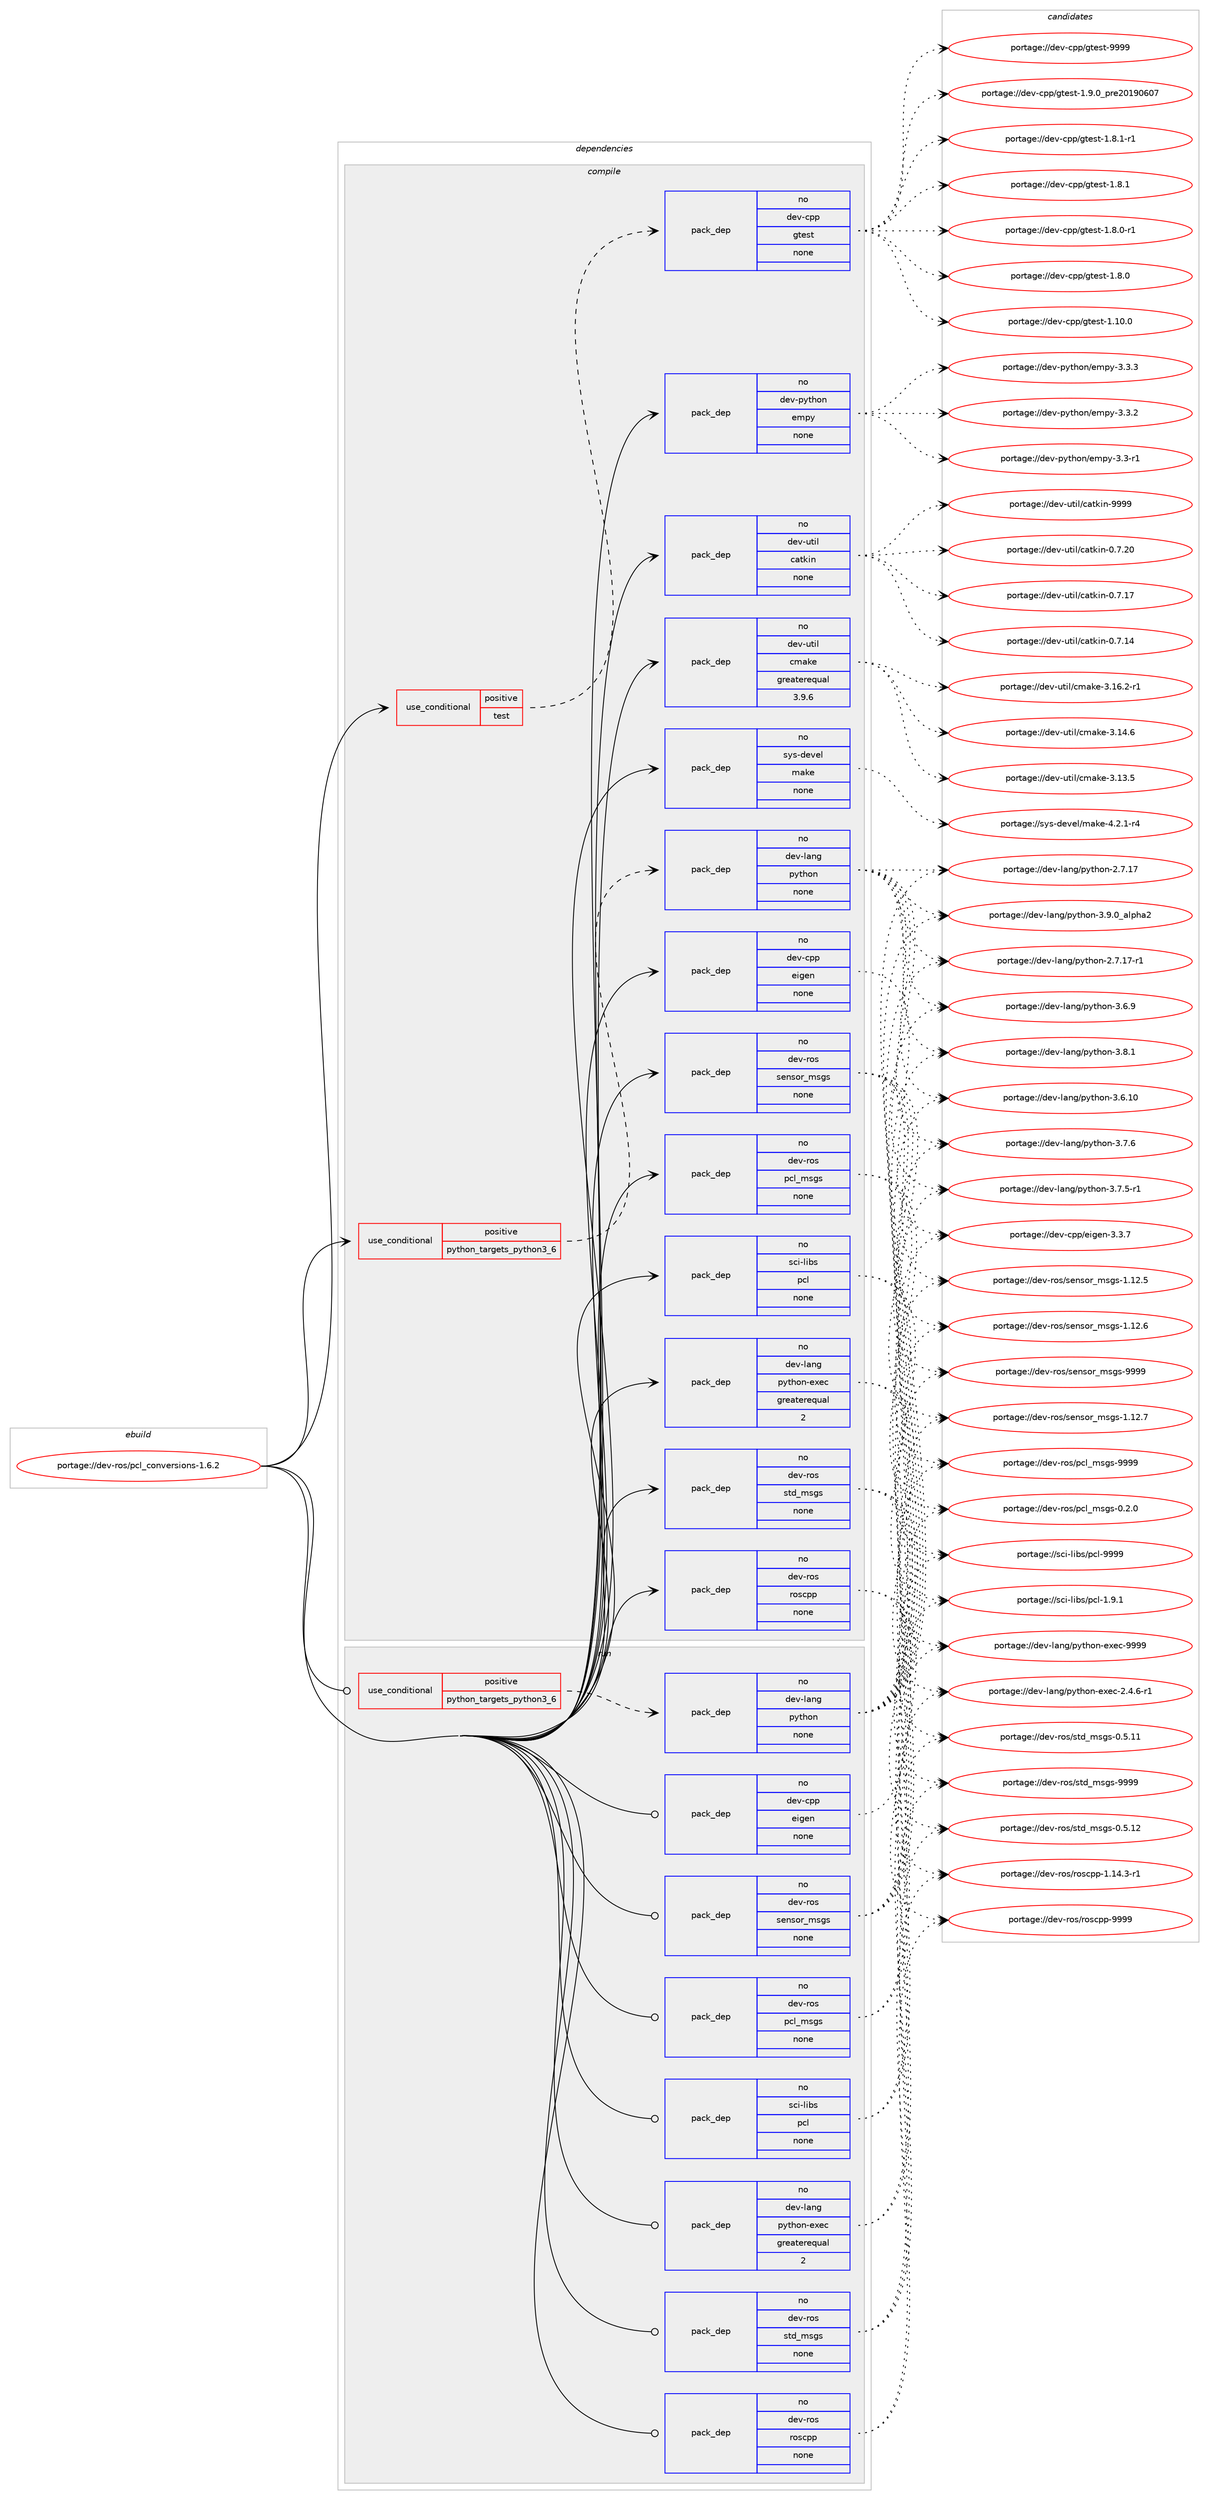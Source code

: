 digraph prolog {

# *************
# Graph options
# *************

newrank=true;
concentrate=true;
compound=true;
graph [rankdir=LR,fontname=Helvetica,fontsize=10,ranksep=1.5];#, ranksep=2.5, nodesep=0.2];
edge  [arrowhead=vee];
node  [fontname=Helvetica,fontsize=10];

# **********
# The ebuild
# **********

subgraph cluster_leftcol {
color=gray;
rank=same;
label=<<i>ebuild</i>>;
id [label="portage://dev-ros/pcl_conversions-1.6.2", color=red, width=4, href="../dev-ros/pcl_conversions-1.6.2.svg"];
}

# ****************
# The dependencies
# ****************

subgraph cluster_midcol {
color=gray;
label=<<i>dependencies</i>>;
subgraph cluster_compile {
fillcolor="#eeeeee";
style=filled;
label=<<i>compile</i>>;
subgraph cond99124 {
dependency394391 [label=<<TABLE BORDER="0" CELLBORDER="1" CELLSPACING="0" CELLPADDING="4"><TR><TD ROWSPAN="3" CELLPADDING="10">use_conditional</TD></TR><TR><TD>positive</TD></TR><TR><TD>python_targets_python3_6</TD></TR></TABLE>>, shape=none, color=red];
subgraph pack290414 {
dependency394392 [label=<<TABLE BORDER="0" CELLBORDER="1" CELLSPACING="0" CELLPADDING="4" WIDTH="220"><TR><TD ROWSPAN="6" CELLPADDING="30">pack_dep</TD></TR><TR><TD WIDTH="110">no</TD></TR><TR><TD>dev-lang</TD></TR><TR><TD>python</TD></TR><TR><TD>none</TD></TR><TR><TD></TD></TR></TABLE>>, shape=none, color=blue];
}
dependency394391:e -> dependency394392:w [weight=20,style="dashed",arrowhead="vee"];
}
id:e -> dependency394391:w [weight=20,style="solid",arrowhead="vee"];
subgraph cond99125 {
dependency394393 [label=<<TABLE BORDER="0" CELLBORDER="1" CELLSPACING="0" CELLPADDING="4"><TR><TD ROWSPAN="3" CELLPADDING="10">use_conditional</TD></TR><TR><TD>positive</TD></TR><TR><TD>test</TD></TR></TABLE>>, shape=none, color=red];
subgraph pack290415 {
dependency394394 [label=<<TABLE BORDER="0" CELLBORDER="1" CELLSPACING="0" CELLPADDING="4" WIDTH="220"><TR><TD ROWSPAN="6" CELLPADDING="30">pack_dep</TD></TR><TR><TD WIDTH="110">no</TD></TR><TR><TD>dev-cpp</TD></TR><TR><TD>gtest</TD></TR><TR><TD>none</TD></TR><TR><TD></TD></TR></TABLE>>, shape=none, color=blue];
}
dependency394393:e -> dependency394394:w [weight=20,style="dashed",arrowhead="vee"];
}
id:e -> dependency394393:w [weight=20,style="solid",arrowhead="vee"];
subgraph pack290416 {
dependency394395 [label=<<TABLE BORDER="0" CELLBORDER="1" CELLSPACING="0" CELLPADDING="4" WIDTH="220"><TR><TD ROWSPAN="6" CELLPADDING="30">pack_dep</TD></TR><TR><TD WIDTH="110">no</TD></TR><TR><TD>dev-cpp</TD></TR><TR><TD>eigen</TD></TR><TR><TD>none</TD></TR><TR><TD></TD></TR></TABLE>>, shape=none, color=blue];
}
id:e -> dependency394395:w [weight=20,style="solid",arrowhead="vee"];
subgraph pack290417 {
dependency394396 [label=<<TABLE BORDER="0" CELLBORDER="1" CELLSPACING="0" CELLPADDING="4" WIDTH="220"><TR><TD ROWSPAN="6" CELLPADDING="30">pack_dep</TD></TR><TR><TD WIDTH="110">no</TD></TR><TR><TD>dev-lang</TD></TR><TR><TD>python-exec</TD></TR><TR><TD>greaterequal</TD></TR><TR><TD>2</TD></TR></TABLE>>, shape=none, color=blue];
}
id:e -> dependency394396:w [weight=20,style="solid",arrowhead="vee"];
subgraph pack290418 {
dependency394397 [label=<<TABLE BORDER="0" CELLBORDER="1" CELLSPACING="0" CELLPADDING="4" WIDTH="220"><TR><TD ROWSPAN="6" CELLPADDING="30">pack_dep</TD></TR><TR><TD WIDTH="110">no</TD></TR><TR><TD>dev-python</TD></TR><TR><TD>empy</TD></TR><TR><TD>none</TD></TR><TR><TD></TD></TR></TABLE>>, shape=none, color=blue];
}
id:e -> dependency394397:w [weight=20,style="solid",arrowhead="vee"];
subgraph pack290419 {
dependency394398 [label=<<TABLE BORDER="0" CELLBORDER="1" CELLSPACING="0" CELLPADDING="4" WIDTH="220"><TR><TD ROWSPAN="6" CELLPADDING="30">pack_dep</TD></TR><TR><TD WIDTH="110">no</TD></TR><TR><TD>dev-ros</TD></TR><TR><TD>pcl_msgs</TD></TR><TR><TD>none</TD></TR><TR><TD></TD></TR></TABLE>>, shape=none, color=blue];
}
id:e -> dependency394398:w [weight=20,style="solid",arrowhead="vee"];
subgraph pack290420 {
dependency394399 [label=<<TABLE BORDER="0" CELLBORDER="1" CELLSPACING="0" CELLPADDING="4" WIDTH="220"><TR><TD ROWSPAN="6" CELLPADDING="30">pack_dep</TD></TR><TR><TD WIDTH="110">no</TD></TR><TR><TD>dev-ros</TD></TR><TR><TD>roscpp</TD></TR><TR><TD>none</TD></TR><TR><TD></TD></TR></TABLE>>, shape=none, color=blue];
}
id:e -> dependency394399:w [weight=20,style="solid",arrowhead="vee"];
subgraph pack290421 {
dependency394400 [label=<<TABLE BORDER="0" CELLBORDER="1" CELLSPACING="0" CELLPADDING="4" WIDTH="220"><TR><TD ROWSPAN="6" CELLPADDING="30">pack_dep</TD></TR><TR><TD WIDTH="110">no</TD></TR><TR><TD>dev-ros</TD></TR><TR><TD>sensor_msgs</TD></TR><TR><TD>none</TD></TR><TR><TD></TD></TR></TABLE>>, shape=none, color=blue];
}
id:e -> dependency394400:w [weight=20,style="solid",arrowhead="vee"];
subgraph pack290422 {
dependency394401 [label=<<TABLE BORDER="0" CELLBORDER="1" CELLSPACING="0" CELLPADDING="4" WIDTH="220"><TR><TD ROWSPAN="6" CELLPADDING="30">pack_dep</TD></TR><TR><TD WIDTH="110">no</TD></TR><TR><TD>dev-ros</TD></TR><TR><TD>std_msgs</TD></TR><TR><TD>none</TD></TR><TR><TD></TD></TR></TABLE>>, shape=none, color=blue];
}
id:e -> dependency394401:w [weight=20,style="solid",arrowhead="vee"];
subgraph pack290423 {
dependency394402 [label=<<TABLE BORDER="0" CELLBORDER="1" CELLSPACING="0" CELLPADDING="4" WIDTH="220"><TR><TD ROWSPAN="6" CELLPADDING="30">pack_dep</TD></TR><TR><TD WIDTH="110">no</TD></TR><TR><TD>dev-util</TD></TR><TR><TD>catkin</TD></TR><TR><TD>none</TD></TR><TR><TD></TD></TR></TABLE>>, shape=none, color=blue];
}
id:e -> dependency394402:w [weight=20,style="solid",arrowhead="vee"];
subgraph pack290424 {
dependency394403 [label=<<TABLE BORDER="0" CELLBORDER="1" CELLSPACING="0" CELLPADDING="4" WIDTH="220"><TR><TD ROWSPAN="6" CELLPADDING="30">pack_dep</TD></TR><TR><TD WIDTH="110">no</TD></TR><TR><TD>dev-util</TD></TR><TR><TD>cmake</TD></TR><TR><TD>greaterequal</TD></TR><TR><TD>3.9.6</TD></TR></TABLE>>, shape=none, color=blue];
}
id:e -> dependency394403:w [weight=20,style="solid",arrowhead="vee"];
subgraph pack290425 {
dependency394404 [label=<<TABLE BORDER="0" CELLBORDER="1" CELLSPACING="0" CELLPADDING="4" WIDTH="220"><TR><TD ROWSPAN="6" CELLPADDING="30">pack_dep</TD></TR><TR><TD WIDTH="110">no</TD></TR><TR><TD>sci-libs</TD></TR><TR><TD>pcl</TD></TR><TR><TD>none</TD></TR><TR><TD></TD></TR></TABLE>>, shape=none, color=blue];
}
id:e -> dependency394404:w [weight=20,style="solid",arrowhead="vee"];
subgraph pack290426 {
dependency394405 [label=<<TABLE BORDER="0" CELLBORDER="1" CELLSPACING="0" CELLPADDING="4" WIDTH="220"><TR><TD ROWSPAN="6" CELLPADDING="30">pack_dep</TD></TR><TR><TD WIDTH="110">no</TD></TR><TR><TD>sys-devel</TD></TR><TR><TD>make</TD></TR><TR><TD>none</TD></TR><TR><TD></TD></TR></TABLE>>, shape=none, color=blue];
}
id:e -> dependency394405:w [weight=20,style="solid",arrowhead="vee"];
}
subgraph cluster_compileandrun {
fillcolor="#eeeeee";
style=filled;
label=<<i>compile and run</i>>;
}
subgraph cluster_run {
fillcolor="#eeeeee";
style=filled;
label=<<i>run</i>>;
subgraph cond99126 {
dependency394406 [label=<<TABLE BORDER="0" CELLBORDER="1" CELLSPACING="0" CELLPADDING="4"><TR><TD ROWSPAN="3" CELLPADDING="10">use_conditional</TD></TR><TR><TD>positive</TD></TR><TR><TD>python_targets_python3_6</TD></TR></TABLE>>, shape=none, color=red];
subgraph pack290427 {
dependency394407 [label=<<TABLE BORDER="0" CELLBORDER="1" CELLSPACING="0" CELLPADDING="4" WIDTH="220"><TR><TD ROWSPAN="6" CELLPADDING="30">pack_dep</TD></TR><TR><TD WIDTH="110">no</TD></TR><TR><TD>dev-lang</TD></TR><TR><TD>python</TD></TR><TR><TD>none</TD></TR><TR><TD></TD></TR></TABLE>>, shape=none, color=blue];
}
dependency394406:e -> dependency394407:w [weight=20,style="dashed",arrowhead="vee"];
}
id:e -> dependency394406:w [weight=20,style="solid",arrowhead="odot"];
subgraph pack290428 {
dependency394408 [label=<<TABLE BORDER="0" CELLBORDER="1" CELLSPACING="0" CELLPADDING="4" WIDTH="220"><TR><TD ROWSPAN="6" CELLPADDING="30">pack_dep</TD></TR><TR><TD WIDTH="110">no</TD></TR><TR><TD>dev-cpp</TD></TR><TR><TD>eigen</TD></TR><TR><TD>none</TD></TR><TR><TD></TD></TR></TABLE>>, shape=none, color=blue];
}
id:e -> dependency394408:w [weight=20,style="solid",arrowhead="odot"];
subgraph pack290429 {
dependency394409 [label=<<TABLE BORDER="0" CELLBORDER="1" CELLSPACING="0" CELLPADDING="4" WIDTH="220"><TR><TD ROWSPAN="6" CELLPADDING="30">pack_dep</TD></TR><TR><TD WIDTH="110">no</TD></TR><TR><TD>dev-lang</TD></TR><TR><TD>python-exec</TD></TR><TR><TD>greaterequal</TD></TR><TR><TD>2</TD></TR></TABLE>>, shape=none, color=blue];
}
id:e -> dependency394409:w [weight=20,style="solid",arrowhead="odot"];
subgraph pack290430 {
dependency394410 [label=<<TABLE BORDER="0" CELLBORDER="1" CELLSPACING="0" CELLPADDING="4" WIDTH="220"><TR><TD ROWSPAN="6" CELLPADDING="30">pack_dep</TD></TR><TR><TD WIDTH="110">no</TD></TR><TR><TD>dev-ros</TD></TR><TR><TD>pcl_msgs</TD></TR><TR><TD>none</TD></TR><TR><TD></TD></TR></TABLE>>, shape=none, color=blue];
}
id:e -> dependency394410:w [weight=20,style="solid",arrowhead="odot"];
subgraph pack290431 {
dependency394411 [label=<<TABLE BORDER="0" CELLBORDER="1" CELLSPACING="0" CELLPADDING="4" WIDTH="220"><TR><TD ROWSPAN="6" CELLPADDING="30">pack_dep</TD></TR><TR><TD WIDTH="110">no</TD></TR><TR><TD>dev-ros</TD></TR><TR><TD>roscpp</TD></TR><TR><TD>none</TD></TR><TR><TD></TD></TR></TABLE>>, shape=none, color=blue];
}
id:e -> dependency394411:w [weight=20,style="solid",arrowhead="odot"];
subgraph pack290432 {
dependency394412 [label=<<TABLE BORDER="0" CELLBORDER="1" CELLSPACING="0" CELLPADDING="4" WIDTH="220"><TR><TD ROWSPAN="6" CELLPADDING="30">pack_dep</TD></TR><TR><TD WIDTH="110">no</TD></TR><TR><TD>dev-ros</TD></TR><TR><TD>sensor_msgs</TD></TR><TR><TD>none</TD></TR><TR><TD></TD></TR></TABLE>>, shape=none, color=blue];
}
id:e -> dependency394412:w [weight=20,style="solid",arrowhead="odot"];
subgraph pack290433 {
dependency394413 [label=<<TABLE BORDER="0" CELLBORDER="1" CELLSPACING="0" CELLPADDING="4" WIDTH="220"><TR><TD ROWSPAN="6" CELLPADDING="30">pack_dep</TD></TR><TR><TD WIDTH="110">no</TD></TR><TR><TD>dev-ros</TD></TR><TR><TD>std_msgs</TD></TR><TR><TD>none</TD></TR><TR><TD></TD></TR></TABLE>>, shape=none, color=blue];
}
id:e -> dependency394413:w [weight=20,style="solid",arrowhead="odot"];
subgraph pack290434 {
dependency394414 [label=<<TABLE BORDER="0" CELLBORDER="1" CELLSPACING="0" CELLPADDING="4" WIDTH="220"><TR><TD ROWSPAN="6" CELLPADDING="30">pack_dep</TD></TR><TR><TD WIDTH="110">no</TD></TR><TR><TD>sci-libs</TD></TR><TR><TD>pcl</TD></TR><TR><TD>none</TD></TR><TR><TD></TD></TR></TABLE>>, shape=none, color=blue];
}
id:e -> dependency394414:w [weight=20,style="solid",arrowhead="odot"];
}
}

# **************
# The candidates
# **************

subgraph cluster_choices {
rank=same;
color=gray;
label=<<i>candidates</i>>;

subgraph choice290414 {
color=black;
nodesep=1;
choice10010111845108971101034711212111610411111045514657464895971081121049750 [label="portage://dev-lang/python-3.9.0_alpha2", color=red, width=4,href="../dev-lang/python-3.9.0_alpha2.svg"];
choice100101118451089711010347112121116104111110455146564649 [label="portage://dev-lang/python-3.8.1", color=red, width=4,href="../dev-lang/python-3.8.1.svg"];
choice100101118451089711010347112121116104111110455146554654 [label="portage://dev-lang/python-3.7.6", color=red, width=4,href="../dev-lang/python-3.7.6.svg"];
choice1001011184510897110103471121211161041111104551465546534511449 [label="portage://dev-lang/python-3.7.5-r1", color=red, width=4,href="../dev-lang/python-3.7.5-r1.svg"];
choice100101118451089711010347112121116104111110455146544657 [label="portage://dev-lang/python-3.6.9", color=red, width=4,href="../dev-lang/python-3.6.9.svg"];
choice10010111845108971101034711212111610411111045514654464948 [label="portage://dev-lang/python-3.6.10", color=red, width=4,href="../dev-lang/python-3.6.10.svg"];
choice100101118451089711010347112121116104111110455046554649554511449 [label="portage://dev-lang/python-2.7.17-r1", color=red, width=4,href="../dev-lang/python-2.7.17-r1.svg"];
choice10010111845108971101034711212111610411111045504655464955 [label="portage://dev-lang/python-2.7.17", color=red, width=4,href="../dev-lang/python-2.7.17.svg"];
dependency394392:e -> choice10010111845108971101034711212111610411111045514657464895971081121049750:w [style=dotted,weight="100"];
dependency394392:e -> choice100101118451089711010347112121116104111110455146564649:w [style=dotted,weight="100"];
dependency394392:e -> choice100101118451089711010347112121116104111110455146554654:w [style=dotted,weight="100"];
dependency394392:e -> choice1001011184510897110103471121211161041111104551465546534511449:w [style=dotted,weight="100"];
dependency394392:e -> choice100101118451089711010347112121116104111110455146544657:w [style=dotted,weight="100"];
dependency394392:e -> choice10010111845108971101034711212111610411111045514654464948:w [style=dotted,weight="100"];
dependency394392:e -> choice100101118451089711010347112121116104111110455046554649554511449:w [style=dotted,weight="100"];
dependency394392:e -> choice10010111845108971101034711212111610411111045504655464955:w [style=dotted,weight="100"];
}
subgraph choice290415 {
color=black;
nodesep=1;
choice1001011184599112112471031161011151164557575757 [label="portage://dev-cpp/gtest-9999", color=red, width=4,href="../dev-cpp/gtest-9999.svg"];
choice100101118459911211247103116101115116454946574648951121141015048495748544855 [label="portage://dev-cpp/gtest-1.9.0_pre20190607", color=red, width=4,href="../dev-cpp/gtest-1.9.0_pre20190607.svg"];
choice1001011184599112112471031161011151164549465646494511449 [label="portage://dev-cpp/gtest-1.8.1-r1", color=red, width=4,href="../dev-cpp/gtest-1.8.1-r1.svg"];
choice100101118459911211247103116101115116454946564649 [label="portage://dev-cpp/gtest-1.8.1", color=red, width=4,href="../dev-cpp/gtest-1.8.1.svg"];
choice1001011184599112112471031161011151164549465646484511449 [label="portage://dev-cpp/gtest-1.8.0-r1", color=red, width=4,href="../dev-cpp/gtest-1.8.0-r1.svg"];
choice100101118459911211247103116101115116454946564648 [label="portage://dev-cpp/gtest-1.8.0", color=red, width=4,href="../dev-cpp/gtest-1.8.0.svg"];
choice10010111845991121124710311610111511645494649484648 [label="portage://dev-cpp/gtest-1.10.0", color=red, width=4,href="../dev-cpp/gtest-1.10.0.svg"];
dependency394394:e -> choice1001011184599112112471031161011151164557575757:w [style=dotted,weight="100"];
dependency394394:e -> choice100101118459911211247103116101115116454946574648951121141015048495748544855:w [style=dotted,weight="100"];
dependency394394:e -> choice1001011184599112112471031161011151164549465646494511449:w [style=dotted,weight="100"];
dependency394394:e -> choice100101118459911211247103116101115116454946564649:w [style=dotted,weight="100"];
dependency394394:e -> choice1001011184599112112471031161011151164549465646484511449:w [style=dotted,weight="100"];
dependency394394:e -> choice100101118459911211247103116101115116454946564648:w [style=dotted,weight="100"];
dependency394394:e -> choice10010111845991121124710311610111511645494649484648:w [style=dotted,weight="100"];
}
subgraph choice290416 {
color=black;
nodesep=1;
choice100101118459911211247101105103101110455146514655 [label="portage://dev-cpp/eigen-3.3.7", color=red, width=4,href="../dev-cpp/eigen-3.3.7.svg"];
dependency394395:e -> choice100101118459911211247101105103101110455146514655:w [style=dotted,weight="100"];
}
subgraph choice290417 {
color=black;
nodesep=1;
choice10010111845108971101034711212111610411111045101120101994557575757 [label="portage://dev-lang/python-exec-9999", color=red, width=4,href="../dev-lang/python-exec-9999.svg"];
choice10010111845108971101034711212111610411111045101120101994550465246544511449 [label="portage://dev-lang/python-exec-2.4.6-r1", color=red, width=4,href="../dev-lang/python-exec-2.4.6-r1.svg"];
dependency394396:e -> choice10010111845108971101034711212111610411111045101120101994557575757:w [style=dotted,weight="100"];
dependency394396:e -> choice10010111845108971101034711212111610411111045101120101994550465246544511449:w [style=dotted,weight="100"];
}
subgraph choice290418 {
color=black;
nodesep=1;
choice1001011184511212111610411111047101109112121455146514651 [label="portage://dev-python/empy-3.3.3", color=red, width=4,href="../dev-python/empy-3.3.3.svg"];
choice1001011184511212111610411111047101109112121455146514650 [label="portage://dev-python/empy-3.3.2", color=red, width=4,href="../dev-python/empy-3.3.2.svg"];
choice1001011184511212111610411111047101109112121455146514511449 [label="portage://dev-python/empy-3.3-r1", color=red, width=4,href="../dev-python/empy-3.3-r1.svg"];
dependency394397:e -> choice1001011184511212111610411111047101109112121455146514651:w [style=dotted,weight="100"];
dependency394397:e -> choice1001011184511212111610411111047101109112121455146514650:w [style=dotted,weight="100"];
dependency394397:e -> choice1001011184511212111610411111047101109112121455146514511449:w [style=dotted,weight="100"];
}
subgraph choice290419 {
color=black;
nodesep=1;
choice100101118451141111154711299108951091151031154557575757 [label="portage://dev-ros/pcl_msgs-9999", color=red, width=4,href="../dev-ros/pcl_msgs-9999.svg"];
choice10010111845114111115471129910895109115103115454846504648 [label="portage://dev-ros/pcl_msgs-0.2.0", color=red, width=4,href="../dev-ros/pcl_msgs-0.2.0.svg"];
dependency394398:e -> choice100101118451141111154711299108951091151031154557575757:w [style=dotted,weight="100"];
dependency394398:e -> choice10010111845114111115471129910895109115103115454846504648:w [style=dotted,weight="100"];
}
subgraph choice290420 {
color=black;
nodesep=1;
choice1001011184511411111547114111115991121124557575757 [label="portage://dev-ros/roscpp-9999", color=red, width=4,href="../dev-ros/roscpp-9999.svg"];
choice100101118451141111154711411111599112112454946495246514511449 [label="portage://dev-ros/roscpp-1.14.3-r1", color=red, width=4,href="../dev-ros/roscpp-1.14.3-r1.svg"];
dependency394399:e -> choice1001011184511411111547114111115991121124557575757:w [style=dotted,weight="100"];
dependency394399:e -> choice100101118451141111154711411111599112112454946495246514511449:w [style=dotted,weight="100"];
}
subgraph choice290421 {
color=black;
nodesep=1;
choice1001011184511411111547115101110115111114951091151031154557575757 [label="portage://dev-ros/sensor_msgs-9999", color=red, width=4,href="../dev-ros/sensor_msgs-9999.svg"];
choice10010111845114111115471151011101151111149510911510311545494649504655 [label="portage://dev-ros/sensor_msgs-1.12.7", color=red, width=4,href="../dev-ros/sensor_msgs-1.12.7.svg"];
choice10010111845114111115471151011101151111149510911510311545494649504654 [label="portage://dev-ros/sensor_msgs-1.12.6", color=red, width=4,href="../dev-ros/sensor_msgs-1.12.6.svg"];
choice10010111845114111115471151011101151111149510911510311545494649504653 [label="portage://dev-ros/sensor_msgs-1.12.5", color=red, width=4,href="../dev-ros/sensor_msgs-1.12.5.svg"];
dependency394400:e -> choice1001011184511411111547115101110115111114951091151031154557575757:w [style=dotted,weight="100"];
dependency394400:e -> choice10010111845114111115471151011101151111149510911510311545494649504655:w [style=dotted,weight="100"];
dependency394400:e -> choice10010111845114111115471151011101151111149510911510311545494649504654:w [style=dotted,weight="100"];
dependency394400:e -> choice10010111845114111115471151011101151111149510911510311545494649504653:w [style=dotted,weight="100"];
}
subgraph choice290422 {
color=black;
nodesep=1;
choice1001011184511411111547115116100951091151031154557575757 [label="portage://dev-ros/std_msgs-9999", color=red, width=4,href="../dev-ros/std_msgs-9999.svg"];
choice10010111845114111115471151161009510911510311545484653464950 [label="portage://dev-ros/std_msgs-0.5.12", color=red, width=4,href="../dev-ros/std_msgs-0.5.12.svg"];
choice10010111845114111115471151161009510911510311545484653464949 [label="portage://dev-ros/std_msgs-0.5.11", color=red, width=4,href="../dev-ros/std_msgs-0.5.11.svg"];
dependency394401:e -> choice1001011184511411111547115116100951091151031154557575757:w [style=dotted,weight="100"];
dependency394401:e -> choice10010111845114111115471151161009510911510311545484653464950:w [style=dotted,weight="100"];
dependency394401:e -> choice10010111845114111115471151161009510911510311545484653464949:w [style=dotted,weight="100"];
}
subgraph choice290423 {
color=black;
nodesep=1;
choice100101118451171161051084799971161071051104557575757 [label="portage://dev-util/catkin-9999", color=red, width=4,href="../dev-util/catkin-9999.svg"];
choice1001011184511711610510847999711610710511045484655465048 [label="portage://dev-util/catkin-0.7.20", color=red, width=4,href="../dev-util/catkin-0.7.20.svg"];
choice1001011184511711610510847999711610710511045484655464955 [label="portage://dev-util/catkin-0.7.17", color=red, width=4,href="../dev-util/catkin-0.7.17.svg"];
choice1001011184511711610510847999711610710511045484655464952 [label="portage://dev-util/catkin-0.7.14", color=red, width=4,href="../dev-util/catkin-0.7.14.svg"];
dependency394402:e -> choice100101118451171161051084799971161071051104557575757:w [style=dotted,weight="100"];
dependency394402:e -> choice1001011184511711610510847999711610710511045484655465048:w [style=dotted,weight="100"];
dependency394402:e -> choice1001011184511711610510847999711610710511045484655464955:w [style=dotted,weight="100"];
dependency394402:e -> choice1001011184511711610510847999711610710511045484655464952:w [style=dotted,weight="100"];
}
subgraph choice290424 {
color=black;
nodesep=1;
choice10010111845117116105108479910997107101455146495446504511449 [label="portage://dev-util/cmake-3.16.2-r1", color=red, width=4,href="../dev-util/cmake-3.16.2-r1.svg"];
choice1001011184511711610510847991099710710145514649524654 [label="portage://dev-util/cmake-3.14.6", color=red, width=4,href="../dev-util/cmake-3.14.6.svg"];
choice1001011184511711610510847991099710710145514649514653 [label="portage://dev-util/cmake-3.13.5", color=red, width=4,href="../dev-util/cmake-3.13.5.svg"];
dependency394403:e -> choice10010111845117116105108479910997107101455146495446504511449:w [style=dotted,weight="100"];
dependency394403:e -> choice1001011184511711610510847991099710710145514649524654:w [style=dotted,weight="100"];
dependency394403:e -> choice1001011184511711610510847991099710710145514649514653:w [style=dotted,weight="100"];
}
subgraph choice290425 {
color=black;
nodesep=1;
choice11599105451081059811547112991084557575757 [label="portage://sci-libs/pcl-9999", color=red, width=4,href="../sci-libs/pcl-9999.svg"];
choice1159910545108105981154711299108454946574649 [label="portage://sci-libs/pcl-1.9.1", color=red, width=4,href="../sci-libs/pcl-1.9.1.svg"];
dependency394404:e -> choice11599105451081059811547112991084557575757:w [style=dotted,weight="100"];
dependency394404:e -> choice1159910545108105981154711299108454946574649:w [style=dotted,weight="100"];
}
subgraph choice290426 {
color=black;
nodesep=1;
choice1151211154510010111810110847109971071014552465046494511452 [label="portage://sys-devel/make-4.2.1-r4", color=red, width=4,href="../sys-devel/make-4.2.1-r4.svg"];
dependency394405:e -> choice1151211154510010111810110847109971071014552465046494511452:w [style=dotted,weight="100"];
}
subgraph choice290427 {
color=black;
nodesep=1;
choice10010111845108971101034711212111610411111045514657464895971081121049750 [label="portage://dev-lang/python-3.9.0_alpha2", color=red, width=4,href="../dev-lang/python-3.9.0_alpha2.svg"];
choice100101118451089711010347112121116104111110455146564649 [label="portage://dev-lang/python-3.8.1", color=red, width=4,href="../dev-lang/python-3.8.1.svg"];
choice100101118451089711010347112121116104111110455146554654 [label="portage://dev-lang/python-3.7.6", color=red, width=4,href="../dev-lang/python-3.7.6.svg"];
choice1001011184510897110103471121211161041111104551465546534511449 [label="portage://dev-lang/python-3.7.5-r1", color=red, width=4,href="../dev-lang/python-3.7.5-r1.svg"];
choice100101118451089711010347112121116104111110455146544657 [label="portage://dev-lang/python-3.6.9", color=red, width=4,href="../dev-lang/python-3.6.9.svg"];
choice10010111845108971101034711212111610411111045514654464948 [label="portage://dev-lang/python-3.6.10", color=red, width=4,href="../dev-lang/python-3.6.10.svg"];
choice100101118451089711010347112121116104111110455046554649554511449 [label="portage://dev-lang/python-2.7.17-r1", color=red, width=4,href="../dev-lang/python-2.7.17-r1.svg"];
choice10010111845108971101034711212111610411111045504655464955 [label="portage://dev-lang/python-2.7.17", color=red, width=4,href="../dev-lang/python-2.7.17.svg"];
dependency394407:e -> choice10010111845108971101034711212111610411111045514657464895971081121049750:w [style=dotted,weight="100"];
dependency394407:e -> choice100101118451089711010347112121116104111110455146564649:w [style=dotted,weight="100"];
dependency394407:e -> choice100101118451089711010347112121116104111110455146554654:w [style=dotted,weight="100"];
dependency394407:e -> choice1001011184510897110103471121211161041111104551465546534511449:w [style=dotted,weight="100"];
dependency394407:e -> choice100101118451089711010347112121116104111110455146544657:w [style=dotted,weight="100"];
dependency394407:e -> choice10010111845108971101034711212111610411111045514654464948:w [style=dotted,weight="100"];
dependency394407:e -> choice100101118451089711010347112121116104111110455046554649554511449:w [style=dotted,weight="100"];
dependency394407:e -> choice10010111845108971101034711212111610411111045504655464955:w [style=dotted,weight="100"];
}
subgraph choice290428 {
color=black;
nodesep=1;
choice100101118459911211247101105103101110455146514655 [label="portage://dev-cpp/eigen-3.3.7", color=red, width=4,href="../dev-cpp/eigen-3.3.7.svg"];
dependency394408:e -> choice100101118459911211247101105103101110455146514655:w [style=dotted,weight="100"];
}
subgraph choice290429 {
color=black;
nodesep=1;
choice10010111845108971101034711212111610411111045101120101994557575757 [label="portage://dev-lang/python-exec-9999", color=red, width=4,href="../dev-lang/python-exec-9999.svg"];
choice10010111845108971101034711212111610411111045101120101994550465246544511449 [label="portage://dev-lang/python-exec-2.4.6-r1", color=red, width=4,href="../dev-lang/python-exec-2.4.6-r1.svg"];
dependency394409:e -> choice10010111845108971101034711212111610411111045101120101994557575757:w [style=dotted,weight="100"];
dependency394409:e -> choice10010111845108971101034711212111610411111045101120101994550465246544511449:w [style=dotted,weight="100"];
}
subgraph choice290430 {
color=black;
nodesep=1;
choice100101118451141111154711299108951091151031154557575757 [label="portage://dev-ros/pcl_msgs-9999", color=red, width=4,href="../dev-ros/pcl_msgs-9999.svg"];
choice10010111845114111115471129910895109115103115454846504648 [label="portage://dev-ros/pcl_msgs-0.2.0", color=red, width=4,href="../dev-ros/pcl_msgs-0.2.0.svg"];
dependency394410:e -> choice100101118451141111154711299108951091151031154557575757:w [style=dotted,weight="100"];
dependency394410:e -> choice10010111845114111115471129910895109115103115454846504648:w [style=dotted,weight="100"];
}
subgraph choice290431 {
color=black;
nodesep=1;
choice1001011184511411111547114111115991121124557575757 [label="portage://dev-ros/roscpp-9999", color=red, width=4,href="../dev-ros/roscpp-9999.svg"];
choice100101118451141111154711411111599112112454946495246514511449 [label="portage://dev-ros/roscpp-1.14.3-r1", color=red, width=4,href="../dev-ros/roscpp-1.14.3-r1.svg"];
dependency394411:e -> choice1001011184511411111547114111115991121124557575757:w [style=dotted,weight="100"];
dependency394411:e -> choice100101118451141111154711411111599112112454946495246514511449:w [style=dotted,weight="100"];
}
subgraph choice290432 {
color=black;
nodesep=1;
choice1001011184511411111547115101110115111114951091151031154557575757 [label="portage://dev-ros/sensor_msgs-9999", color=red, width=4,href="../dev-ros/sensor_msgs-9999.svg"];
choice10010111845114111115471151011101151111149510911510311545494649504655 [label="portage://dev-ros/sensor_msgs-1.12.7", color=red, width=4,href="../dev-ros/sensor_msgs-1.12.7.svg"];
choice10010111845114111115471151011101151111149510911510311545494649504654 [label="portage://dev-ros/sensor_msgs-1.12.6", color=red, width=4,href="../dev-ros/sensor_msgs-1.12.6.svg"];
choice10010111845114111115471151011101151111149510911510311545494649504653 [label="portage://dev-ros/sensor_msgs-1.12.5", color=red, width=4,href="../dev-ros/sensor_msgs-1.12.5.svg"];
dependency394412:e -> choice1001011184511411111547115101110115111114951091151031154557575757:w [style=dotted,weight="100"];
dependency394412:e -> choice10010111845114111115471151011101151111149510911510311545494649504655:w [style=dotted,weight="100"];
dependency394412:e -> choice10010111845114111115471151011101151111149510911510311545494649504654:w [style=dotted,weight="100"];
dependency394412:e -> choice10010111845114111115471151011101151111149510911510311545494649504653:w [style=dotted,weight="100"];
}
subgraph choice290433 {
color=black;
nodesep=1;
choice1001011184511411111547115116100951091151031154557575757 [label="portage://dev-ros/std_msgs-9999", color=red, width=4,href="../dev-ros/std_msgs-9999.svg"];
choice10010111845114111115471151161009510911510311545484653464950 [label="portage://dev-ros/std_msgs-0.5.12", color=red, width=4,href="../dev-ros/std_msgs-0.5.12.svg"];
choice10010111845114111115471151161009510911510311545484653464949 [label="portage://dev-ros/std_msgs-0.5.11", color=red, width=4,href="../dev-ros/std_msgs-0.5.11.svg"];
dependency394413:e -> choice1001011184511411111547115116100951091151031154557575757:w [style=dotted,weight="100"];
dependency394413:e -> choice10010111845114111115471151161009510911510311545484653464950:w [style=dotted,weight="100"];
dependency394413:e -> choice10010111845114111115471151161009510911510311545484653464949:w [style=dotted,weight="100"];
}
subgraph choice290434 {
color=black;
nodesep=1;
choice11599105451081059811547112991084557575757 [label="portage://sci-libs/pcl-9999", color=red, width=4,href="../sci-libs/pcl-9999.svg"];
choice1159910545108105981154711299108454946574649 [label="portage://sci-libs/pcl-1.9.1", color=red, width=4,href="../sci-libs/pcl-1.9.1.svg"];
dependency394414:e -> choice11599105451081059811547112991084557575757:w [style=dotted,weight="100"];
dependency394414:e -> choice1159910545108105981154711299108454946574649:w [style=dotted,weight="100"];
}
}

}
